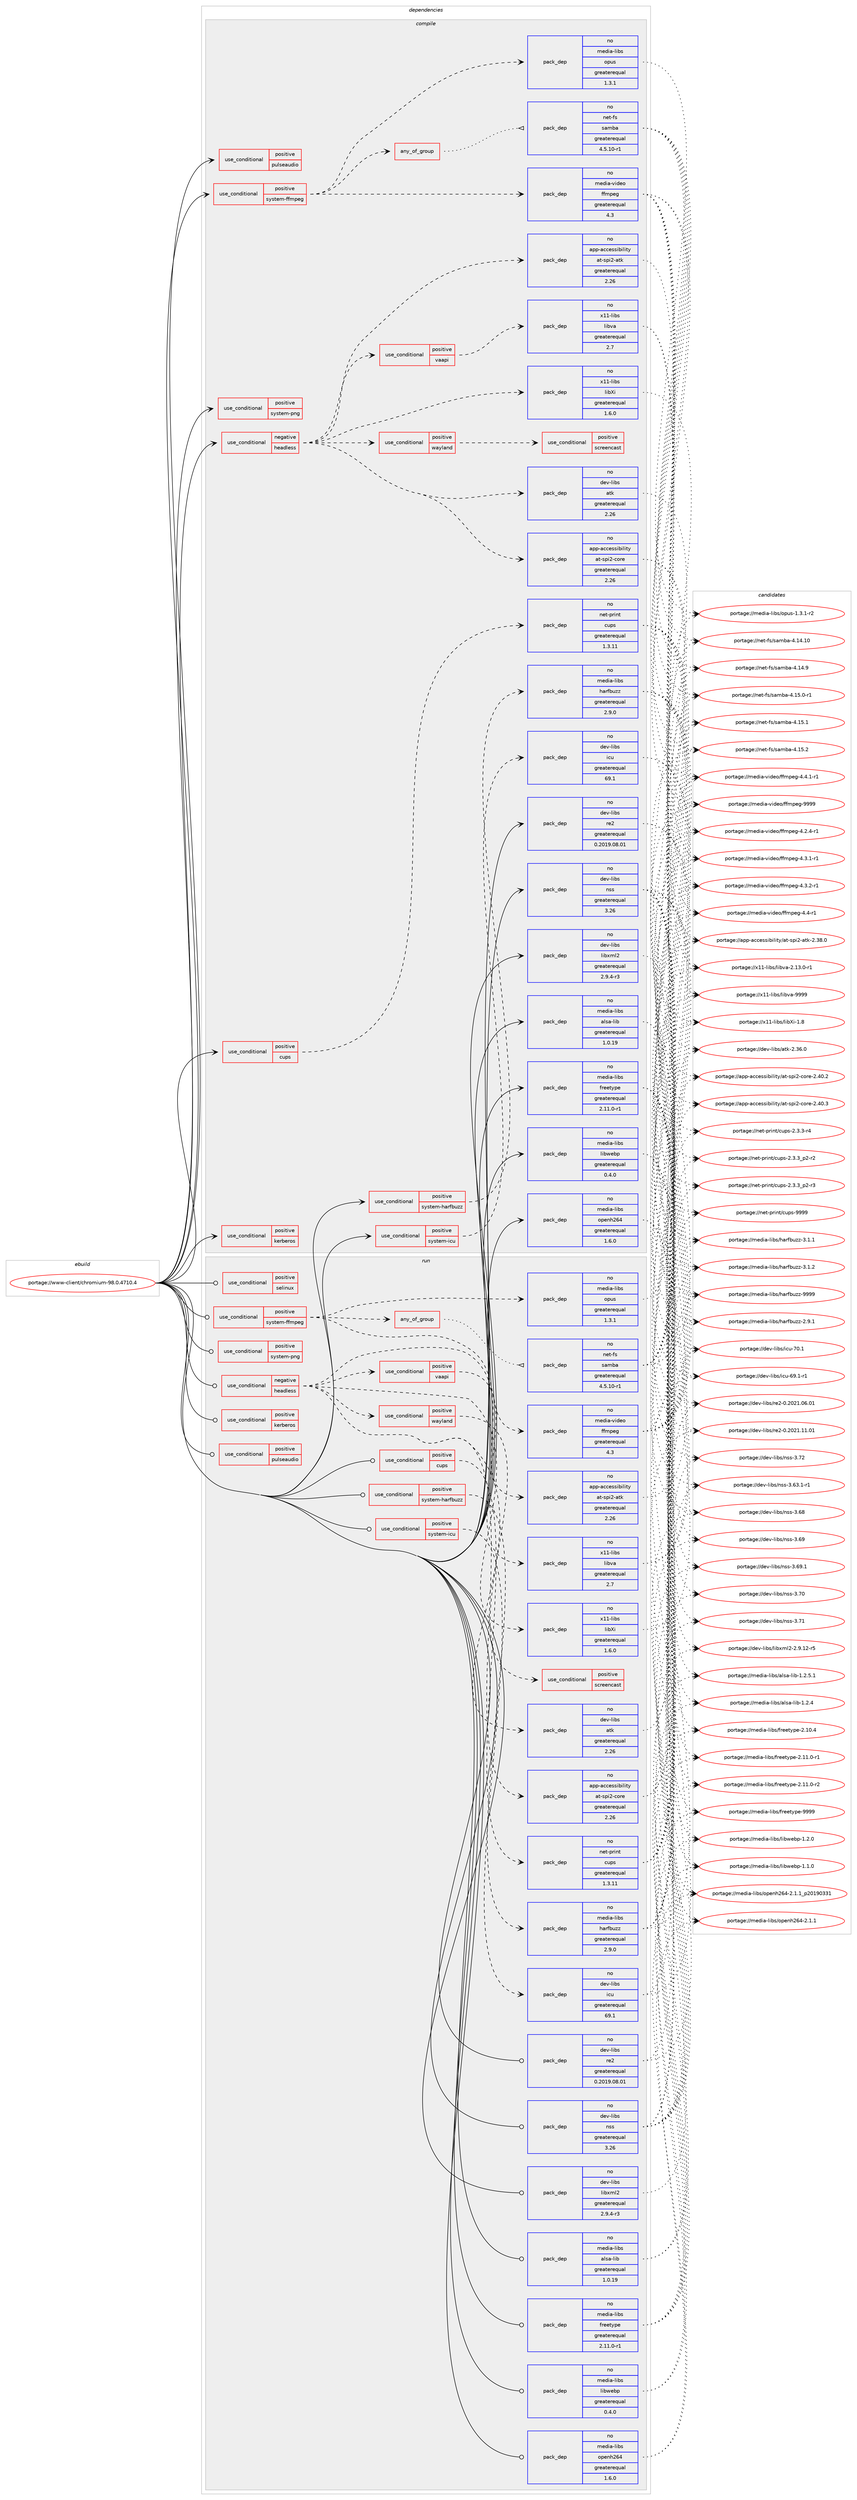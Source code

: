 digraph prolog {

# *************
# Graph options
# *************

newrank=true;
concentrate=true;
compound=true;
graph [rankdir=LR,fontname=Helvetica,fontsize=10,ranksep=1.5];#, ranksep=2.5, nodesep=0.2];
edge  [arrowhead=vee];
node  [fontname=Helvetica,fontsize=10];

# **********
# The ebuild
# **********

subgraph cluster_leftcol {
color=gray;
label=<<i>ebuild</i>>;
id [label="portage://www-client/chromium-98.0.4710.4", color=red, width=4, href="../www-client/chromium-98.0.4710.4.svg"];
}

# ****************
# The dependencies
# ****************

subgraph cluster_midcol {
color=gray;
label=<<i>dependencies</i>>;
subgraph cluster_compile {
fillcolor="#eeeeee";
style=filled;
label=<<i>compile</i>>;
subgraph cond373 {
dependency2659 [label=<<TABLE BORDER="0" CELLBORDER="1" CELLSPACING="0" CELLPADDING="4"><TR><TD ROWSPAN="3" CELLPADDING="10">use_conditional</TD></TR><TR><TD>negative</TD></TR><TR><TD>headless</TD></TR></TABLE>>, shape=none, color=red];
# *** BEGIN UNKNOWN DEPENDENCY TYPE (TODO) ***
# dependency2659 -> package_dependency(portage://www-client/chromium-98.0.4710.4,install,no,media-libs,mesa,none,[,,],any_same_slot,[use(enable(gbm),positive)])
# *** END UNKNOWN DEPENDENCY TYPE (TODO) ***

# *** BEGIN UNKNOWN DEPENDENCY TYPE (TODO) ***
# dependency2659 -> package_dependency(portage://www-client/chromium-98.0.4710.4,install,no,x11-libs,libX11,none,[,,],any_same_slot,[])
# *** END UNKNOWN DEPENDENCY TYPE (TODO) ***

# *** BEGIN UNKNOWN DEPENDENCY TYPE (TODO) ***
# dependency2659 -> package_dependency(portage://www-client/chromium-98.0.4710.4,install,no,x11-libs,libXcomposite,none,[,,],any_same_slot,[])
# *** END UNKNOWN DEPENDENCY TYPE (TODO) ***

# *** BEGIN UNKNOWN DEPENDENCY TYPE (TODO) ***
# dependency2659 -> package_dependency(portage://www-client/chromium-98.0.4710.4,install,no,x11-libs,libXcursor,none,[,,],any_same_slot,[])
# *** END UNKNOWN DEPENDENCY TYPE (TODO) ***

# *** BEGIN UNKNOWN DEPENDENCY TYPE (TODO) ***
# dependency2659 -> package_dependency(portage://www-client/chromium-98.0.4710.4,install,no,x11-libs,libXdamage,none,[,,],any_same_slot,[])
# *** END UNKNOWN DEPENDENCY TYPE (TODO) ***

# *** BEGIN UNKNOWN DEPENDENCY TYPE (TODO) ***
# dependency2659 -> package_dependency(portage://www-client/chromium-98.0.4710.4,install,no,x11-libs,libXext,none,[,,],any_same_slot,[])
# *** END UNKNOWN DEPENDENCY TYPE (TODO) ***

# *** BEGIN UNKNOWN DEPENDENCY TYPE (TODO) ***
# dependency2659 -> package_dependency(portage://www-client/chromium-98.0.4710.4,install,no,x11-libs,libXfixes,none,[,,],any_same_slot,[])
# *** END UNKNOWN DEPENDENCY TYPE (TODO) ***

subgraph pack2276 {
dependency2660 [label=<<TABLE BORDER="0" CELLBORDER="1" CELLSPACING="0" CELLPADDING="4" WIDTH="220"><TR><TD ROWSPAN="6" CELLPADDING="30">pack_dep</TD></TR><TR><TD WIDTH="110">no</TD></TR><TR><TD>x11-libs</TD></TR><TR><TD>libXi</TD></TR><TR><TD>greaterequal</TD></TR><TR><TD>1.6.0</TD></TR></TABLE>>, shape=none, color=blue];
}
dependency2659:e -> dependency2660:w [weight=20,style="dashed",arrowhead="vee"];
# *** BEGIN UNKNOWN DEPENDENCY TYPE (TODO) ***
# dependency2659 -> package_dependency(portage://www-client/chromium-98.0.4710.4,install,no,x11-libs,libXrandr,none,[,,],any_same_slot,[])
# *** END UNKNOWN DEPENDENCY TYPE (TODO) ***

# *** BEGIN UNKNOWN DEPENDENCY TYPE (TODO) ***
# dependency2659 -> package_dependency(portage://www-client/chromium-98.0.4710.4,install,no,x11-libs,libXrender,none,[,,],any_same_slot,[])
# *** END UNKNOWN DEPENDENCY TYPE (TODO) ***

# *** BEGIN UNKNOWN DEPENDENCY TYPE (TODO) ***
# dependency2659 -> package_dependency(portage://www-client/chromium-98.0.4710.4,install,no,x11-libs,libXtst,none,[,,],any_same_slot,[])
# *** END UNKNOWN DEPENDENCY TYPE (TODO) ***

# *** BEGIN UNKNOWN DEPENDENCY TYPE (TODO) ***
# dependency2659 -> package_dependency(portage://www-client/chromium-98.0.4710.4,install,no,x11-libs,libxcb,none,[,,],any_same_slot,[])
# *** END UNKNOWN DEPENDENCY TYPE (TODO) ***

# *** BEGIN UNKNOWN DEPENDENCY TYPE (TODO) ***
# dependency2659 -> package_dependency(portage://www-client/chromium-98.0.4710.4,install,no,x11-libs,libxshmfence,none,[,,],any_same_slot,[])
# *** END UNKNOWN DEPENDENCY TYPE (TODO) ***

subgraph cond374 {
dependency2661 [label=<<TABLE BORDER="0" CELLBORDER="1" CELLSPACING="0" CELLPADDING="4"><TR><TD ROWSPAN="3" CELLPADDING="10">use_conditional</TD></TR><TR><TD>positive</TD></TR><TR><TD>vaapi</TD></TR></TABLE>>, shape=none, color=red];
subgraph pack2277 {
dependency2662 [label=<<TABLE BORDER="0" CELLBORDER="1" CELLSPACING="0" CELLPADDING="4" WIDTH="220"><TR><TD ROWSPAN="6" CELLPADDING="30">pack_dep</TD></TR><TR><TD WIDTH="110">no</TD></TR><TR><TD>x11-libs</TD></TR><TR><TD>libva</TD></TR><TR><TD>greaterequal</TD></TR><TR><TD>2.7</TD></TR></TABLE>>, shape=none, color=blue];
}
dependency2661:e -> dependency2662:w [weight=20,style="dashed",arrowhead="vee"];
}
dependency2659:e -> dependency2661:w [weight=20,style="dashed",arrowhead="vee"];
subgraph pack2278 {
dependency2663 [label=<<TABLE BORDER="0" CELLBORDER="1" CELLSPACING="0" CELLPADDING="4" WIDTH="220"><TR><TD ROWSPAN="6" CELLPADDING="30">pack_dep</TD></TR><TR><TD WIDTH="110">no</TD></TR><TR><TD>app-accessibility</TD></TR><TR><TD>at-spi2-atk</TD></TR><TR><TD>greaterequal</TD></TR><TR><TD>2.26</TD></TR></TABLE>>, shape=none, color=blue];
}
dependency2659:e -> dependency2663:w [weight=20,style="dashed",arrowhead="vee"];
subgraph pack2279 {
dependency2664 [label=<<TABLE BORDER="0" CELLBORDER="1" CELLSPACING="0" CELLPADDING="4" WIDTH="220"><TR><TD ROWSPAN="6" CELLPADDING="30">pack_dep</TD></TR><TR><TD WIDTH="110">no</TD></TR><TR><TD>app-accessibility</TD></TR><TR><TD>at-spi2-core</TD></TR><TR><TD>greaterequal</TD></TR><TR><TD>2.26</TD></TR></TABLE>>, shape=none, color=blue];
}
dependency2659:e -> dependency2664:w [weight=20,style="dashed",arrowhead="vee"];
subgraph pack2280 {
dependency2665 [label=<<TABLE BORDER="0" CELLBORDER="1" CELLSPACING="0" CELLPADDING="4" WIDTH="220"><TR><TD ROWSPAN="6" CELLPADDING="30">pack_dep</TD></TR><TR><TD WIDTH="110">no</TD></TR><TR><TD>dev-libs</TD></TR><TR><TD>atk</TD></TR><TR><TD>greaterequal</TD></TR><TR><TD>2.26</TD></TR></TABLE>>, shape=none, color=blue];
}
dependency2659:e -> dependency2665:w [weight=20,style="dashed",arrowhead="vee"];
# *** BEGIN UNKNOWN DEPENDENCY TYPE (TODO) ***
# dependency2659 -> package_dependency(portage://www-client/chromium-98.0.4710.4,install,no,x11-libs,gtk+,none,[,,],[slot(3)],[use(enable(X),none)])
# *** END UNKNOWN DEPENDENCY TYPE (TODO) ***

subgraph cond375 {
dependency2666 [label=<<TABLE BORDER="0" CELLBORDER="1" CELLSPACING="0" CELLPADDING="4"><TR><TD ROWSPAN="3" CELLPADDING="10">use_conditional</TD></TR><TR><TD>positive</TD></TR><TR><TD>wayland</TD></TR></TABLE>>, shape=none, color=red];
# *** BEGIN UNKNOWN DEPENDENCY TYPE (TODO) ***
# dependency2666 -> package_dependency(portage://www-client/chromium-98.0.4710.4,install,no,dev-libs,wayland,none,[,,],any_same_slot,[])
# *** END UNKNOWN DEPENDENCY TYPE (TODO) ***

subgraph cond376 {
dependency2667 [label=<<TABLE BORDER="0" CELLBORDER="1" CELLSPACING="0" CELLPADDING="4"><TR><TD ROWSPAN="3" CELLPADDING="10">use_conditional</TD></TR><TR><TD>positive</TD></TR><TR><TD>screencast</TD></TR></TABLE>>, shape=none, color=red];
# *** BEGIN UNKNOWN DEPENDENCY TYPE (TODO) ***
# dependency2667 -> package_dependency(portage://www-client/chromium-98.0.4710.4,install,no,media-video,pipewire,none,[,,],[slot(0),subslot(0.3)],[])
# *** END UNKNOWN DEPENDENCY TYPE (TODO) ***

}
dependency2666:e -> dependency2667:w [weight=20,style="dashed",arrowhead="vee"];
# *** BEGIN UNKNOWN DEPENDENCY TYPE (TODO) ***
# dependency2666 -> package_dependency(portage://www-client/chromium-98.0.4710.4,install,no,x11-libs,gtk+,none,[,,],[slot(3)],[use(enable(wayland),none),use(enable(X),none)])
# *** END UNKNOWN DEPENDENCY TYPE (TODO) ***

# *** BEGIN UNKNOWN DEPENDENCY TYPE (TODO) ***
# dependency2666 -> package_dependency(portage://www-client/chromium-98.0.4710.4,install,no,x11-libs,libdrm,none,[,,],any_same_slot,[])
# *** END UNKNOWN DEPENDENCY TYPE (TODO) ***

}
dependency2659:e -> dependency2666:w [weight=20,style="dashed",arrowhead="vee"];
}
id:e -> dependency2659:w [weight=20,style="solid",arrowhead="vee"];
subgraph cond377 {
dependency2668 [label=<<TABLE BORDER="0" CELLBORDER="1" CELLSPACING="0" CELLPADDING="4"><TR><TD ROWSPAN="3" CELLPADDING="10">use_conditional</TD></TR><TR><TD>positive</TD></TR><TR><TD>cups</TD></TR></TABLE>>, shape=none, color=red];
subgraph pack2281 {
dependency2669 [label=<<TABLE BORDER="0" CELLBORDER="1" CELLSPACING="0" CELLPADDING="4" WIDTH="220"><TR><TD ROWSPAN="6" CELLPADDING="30">pack_dep</TD></TR><TR><TD WIDTH="110">no</TD></TR><TR><TD>net-print</TD></TR><TR><TD>cups</TD></TR><TR><TD>greaterequal</TD></TR><TR><TD>1.3.11</TD></TR></TABLE>>, shape=none, color=blue];
}
dependency2668:e -> dependency2669:w [weight=20,style="dashed",arrowhead="vee"];
}
id:e -> dependency2668:w [weight=20,style="solid",arrowhead="vee"];
subgraph cond378 {
dependency2670 [label=<<TABLE BORDER="0" CELLBORDER="1" CELLSPACING="0" CELLPADDING="4"><TR><TD ROWSPAN="3" CELLPADDING="10">use_conditional</TD></TR><TR><TD>positive</TD></TR><TR><TD>kerberos</TD></TR></TABLE>>, shape=none, color=red];
# *** BEGIN UNKNOWN DEPENDENCY TYPE (TODO) ***
# dependency2670 -> package_dependency(portage://www-client/chromium-98.0.4710.4,install,no,virtual,krb5,none,[,,],[],[])
# *** END UNKNOWN DEPENDENCY TYPE (TODO) ***

}
id:e -> dependency2670:w [weight=20,style="solid",arrowhead="vee"];
subgraph cond379 {
dependency2671 [label=<<TABLE BORDER="0" CELLBORDER="1" CELLSPACING="0" CELLPADDING="4"><TR><TD ROWSPAN="3" CELLPADDING="10">use_conditional</TD></TR><TR><TD>positive</TD></TR><TR><TD>pulseaudio</TD></TR></TABLE>>, shape=none, color=red];
# *** BEGIN UNKNOWN DEPENDENCY TYPE (TODO) ***
# dependency2671 -> package_dependency(portage://www-client/chromium-98.0.4710.4,install,no,media-sound,pulseaudio,none,[,,],any_same_slot,[])
# *** END UNKNOWN DEPENDENCY TYPE (TODO) ***

}
id:e -> dependency2671:w [weight=20,style="solid",arrowhead="vee"];
subgraph cond380 {
dependency2672 [label=<<TABLE BORDER="0" CELLBORDER="1" CELLSPACING="0" CELLPADDING="4"><TR><TD ROWSPAN="3" CELLPADDING="10">use_conditional</TD></TR><TR><TD>positive</TD></TR><TR><TD>system-ffmpeg</TD></TR></TABLE>>, shape=none, color=red];
subgraph pack2282 {
dependency2673 [label=<<TABLE BORDER="0" CELLBORDER="1" CELLSPACING="0" CELLPADDING="4" WIDTH="220"><TR><TD ROWSPAN="6" CELLPADDING="30">pack_dep</TD></TR><TR><TD WIDTH="110">no</TD></TR><TR><TD>media-video</TD></TR><TR><TD>ffmpeg</TD></TR><TR><TD>greaterequal</TD></TR><TR><TD>4.3</TD></TR></TABLE>>, shape=none, color=blue];
}
dependency2672:e -> dependency2673:w [weight=20,style="dashed",arrowhead="vee"];
subgraph any12 {
dependency2674 [label=<<TABLE BORDER="0" CELLBORDER="1" CELLSPACING="0" CELLPADDING="4"><TR><TD CELLPADDING="10">any_of_group</TD></TR></TABLE>>, shape=none, color=red];# *** BEGIN UNKNOWN DEPENDENCY TYPE (TODO) ***
# dependency2674 -> package_dependency(portage://www-client/chromium-98.0.4710.4,install,no,media-video,ffmpeg,none,[,,],[],[use(disable(samba),none)])
# *** END UNKNOWN DEPENDENCY TYPE (TODO) ***

subgraph pack2283 {
dependency2675 [label=<<TABLE BORDER="0" CELLBORDER="1" CELLSPACING="0" CELLPADDING="4" WIDTH="220"><TR><TD ROWSPAN="6" CELLPADDING="30">pack_dep</TD></TR><TR><TD WIDTH="110">no</TD></TR><TR><TD>net-fs</TD></TR><TR><TD>samba</TD></TR><TR><TD>greaterequal</TD></TR><TR><TD>4.5.10-r1</TD></TR></TABLE>>, shape=none, color=blue];
}
dependency2674:e -> dependency2675:w [weight=20,style="dotted",arrowhead="oinv"];
}
dependency2672:e -> dependency2674:w [weight=20,style="dashed",arrowhead="vee"];
subgraph pack2284 {
dependency2676 [label=<<TABLE BORDER="0" CELLBORDER="1" CELLSPACING="0" CELLPADDING="4" WIDTH="220"><TR><TD ROWSPAN="6" CELLPADDING="30">pack_dep</TD></TR><TR><TD WIDTH="110">no</TD></TR><TR><TD>media-libs</TD></TR><TR><TD>opus</TD></TR><TR><TD>greaterequal</TD></TR><TR><TD>1.3.1</TD></TR></TABLE>>, shape=none, color=blue];
}
dependency2672:e -> dependency2676:w [weight=20,style="dashed",arrowhead="vee"];
}
id:e -> dependency2672:w [weight=20,style="solid",arrowhead="vee"];
subgraph cond381 {
dependency2677 [label=<<TABLE BORDER="0" CELLBORDER="1" CELLSPACING="0" CELLPADDING="4"><TR><TD ROWSPAN="3" CELLPADDING="10">use_conditional</TD></TR><TR><TD>positive</TD></TR><TR><TD>system-harfbuzz</TD></TR></TABLE>>, shape=none, color=red];
subgraph pack2285 {
dependency2678 [label=<<TABLE BORDER="0" CELLBORDER="1" CELLSPACING="0" CELLPADDING="4" WIDTH="220"><TR><TD ROWSPAN="6" CELLPADDING="30">pack_dep</TD></TR><TR><TD WIDTH="110">no</TD></TR><TR><TD>media-libs</TD></TR><TR><TD>harfbuzz</TD></TR><TR><TD>greaterequal</TD></TR><TR><TD>2.9.0</TD></TR></TABLE>>, shape=none, color=blue];
}
dependency2677:e -> dependency2678:w [weight=20,style="dashed",arrowhead="vee"];
}
id:e -> dependency2677:w [weight=20,style="solid",arrowhead="vee"];
subgraph cond382 {
dependency2679 [label=<<TABLE BORDER="0" CELLBORDER="1" CELLSPACING="0" CELLPADDING="4"><TR><TD ROWSPAN="3" CELLPADDING="10">use_conditional</TD></TR><TR><TD>positive</TD></TR><TR><TD>system-icu</TD></TR></TABLE>>, shape=none, color=red];
subgraph pack2286 {
dependency2680 [label=<<TABLE BORDER="0" CELLBORDER="1" CELLSPACING="0" CELLPADDING="4" WIDTH="220"><TR><TD ROWSPAN="6" CELLPADDING="30">pack_dep</TD></TR><TR><TD WIDTH="110">no</TD></TR><TR><TD>dev-libs</TD></TR><TR><TD>icu</TD></TR><TR><TD>greaterequal</TD></TR><TR><TD>69.1</TD></TR></TABLE>>, shape=none, color=blue];
}
dependency2679:e -> dependency2680:w [weight=20,style="dashed",arrowhead="vee"];
}
id:e -> dependency2679:w [weight=20,style="solid",arrowhead="vee"];
subgraph cond383 {
dependency2681 [label=<<TABLE BORDER="0" CELLBORDER="1" CELLSPACING="0" CELLPADDING="4"><TR><TD ROWSPAN="3" CELLPADDING="10">use_conditional</TD></TR><TR><TD>positive</TD></TR><TR><TD>system-png</TD></TR></TABLE>>, shape=none, color=red];
# *** BEGIN UNKNOWN DEPENDENCY TYPE (TODO) ***
# dependency2681 -> package_dependency(portage://www-client/chromium-98.0.4710.4,install,no,media-libs,libpng,none,[,,],any_same_slot,[use(disable(apng),none)])
# *** END UNKNOWN DEPENDENCY TYPE (TODO) ***

}
id:e -> dependency2681:w [weight=20,style="solid",arrowhead="vee"];
# *** BEGIN UNKNOWN DEPENDENCY TYPE (TODO) ***
# id -> package_dependency(portage://www-client/chromium-98.0.4710.4,install,no,app-arch,bzip2,none,[,,],any_same_slot,[])
# *** END UNKNOWN DEPENDENCY TYPE (TODO) ***

# *** BEGIN UNKNOWN DEPENDENCY TYPE (TODO) ***
# id -> package_dependency(portage://www-client/chromium-98.0.4710.4,install,no,dev-libs,expat,none,[,,],any_same_slot,[])
# *** END UNKNOWN DEPENDENCY TYPE (TODO) ***

# *** BEGIN UNKNOWN DEPENDENCY TYPE (TODO) ***
# id -> package_dependency(portage://www-client/chromium-98.0.4710.4,install,no,dev-libs,glib,none,[,,],[slot(2)],[])
# *** END UNKNOWN DEPENDENCY TYPE (TODO) ***

subgraph pack2287 {
dependency2682 [label=<<TABLE BORDER="0" CELLBORDER="1" CELLSPACING="0" CELLPADDING="4" WIDTH="220"><TR><TD ROWSPAN="6" CELLPADDING="30">pack_dep</TD></TR><TR><TD WIDTH="110">no</TD></TR><TR><TD>dev-libs</TD></TR><TR><TD>libxml2</TD></TR><TR><TD>greaterequal</TD></TR><TR><TD>2.9.4-r3</TD></TR></TABLE>>, shape=none, color=blue];
}
id:e -> dependency2682:w [weight=20,style="solid",arrowhead="vee"];
# *** BEGIN UNKNOWN DEPENDENCY TYPE (TODO) ***
# id -> package_dependency(portage://www-client/chromium-98.0.4710.4,install,no,dev-libs,libxslt,none,[,,],any_same_slot,[])
# *** END UNKNOWN DEPENDENCY TYPE (TODO) ***

# *** BEGIN UNKNOWN DEPENDENCY TYPE (TODO) ***
# id -> package_dependency(portage://www-client/chromium-98.0.4710.4,install,no,dev-libs,nspr,none,[,,],any_same_slot,[])
# *** END UNKNOWN DEPENDENCY TYPE (TODO) ***

subgraph pack2288 {
dependency2683 [label=<<TABLE BORDER="0" CELLBORDER="1" CELLSPACING="0" CELLPADDING="4" WIDTH="220"><TR><TD ROWSPAN="6" CELLPADDING="30">pack_dep</TD></TR><TR><TD WIDTH="110">no</TD></TR><TR><TD>dev-libs</TD></TR><TR><TD>nss</TD></TR><TR><TD>greaterequal</TD></TR><TR><TD>3.26</TD></TR></TABLE>>, shape=none, color=blue];
}
id:e -> dependency2683:w [weight=20,style="solid",arrowhead="vee"];
subgraph pack2289 {
dependency2684 [label=<<TABLE BORDER="0" CELLBORDER="1" CELLSPACING="0" CELLPADDING="4" WIDTH="220"><TR><TD ROWSPAN="6" CELLPADDING="30">pack_dep</TD></TR><TR><TD WIDTH="110">no</TD></TR><TR><TD>dev-libs</TD></TR><TR><TD>re2</TD></TR><TR><TD>greaterequal</TD></TR><TR><TD>0.2019.08.01</TD></TR></TABLE>>, shape=none, color=blue];
}
id:e -> dependency2684:w [weight=20,style="solid",arrowhead="vee"];
subgraph pack2290 {
dependency2685 [label=<<TABLE BORDER="0" CELLBORDER="1" CELLSPACING="0" CELLPADDING="4" WIDTH="220"><TR><TD ROWSPAN="6" CELLPADDING="30">pack_dep</TD></TR><TR><TD WIDTH="110">no</TD></TR><TR><TD>media-libs</TD></TR><TR><TD>alsa-lib</TD></TR><TR><TD>greaterequal</TD></TR><TR><TD>1.0.19</TD></TR></TABLE>>, shape=none, color=blue];
}
id:e -> dependency2685:w [weight=20,style="solid",arrowhead="vee"];
# *** BEGIN UNKNOWN DEPENDENCY TYPE (TODO) ***
# id -> package_dependency(portage://www-client/chromium-98.0.4710.4,install,no,media-libs,flac,none,[,,],any_same_slot,[])
# *** END UNKNOWN DEPENDENCY TYPE (TODO) ***

# *** BEGIN UNKNOWN DEPENDENCY TYPE (TODO) ***
# id -> package_dependency(portage://www-client/chromium-98.0.4710.4,install,no,media-libs,fontconfig,none,[,,],any_same_slot,[])
# *** END UNKNOWN DEPENDENCY TYPE (TODO) ***

subgraph pack2291 {
dependency2686 [label=<<TABLE BORDER="0" CELLBORDER="1" CELLSPACING="0" CELLPADDING="4" WIDTH="220"><TR><TD ROWSPAN="6" CELLPADDING="30">pack_dep</TD></TR><TR><TD WIDTH="110">no</TD></TR><TR><TD>media-libs</TD></TR><TR><TD>freetype</TD></TR><TR><TD>greaterequal</TD></TR><TR><TD>2.11.0-r1</TD></TR></TABLE>>, shape=none, color=blue];
}
id:e -> dependency2686:w [weight=20,style="solid",arrowhead="vee"];
# *** BEGIN UNKNOWN DEPENDENCY TYPE (TODO) ***
# id -> package_dependency(portage://www-client/chromium-98.0.4710.4,install,no,media-libs,libjpeg-turbo,none,[,,],any_same_slot,[])
# *** END UNKNOWN DEPENDENCY TYPE (TODO) ***

subgraph pack2292 {
dependency2687 [label=<<TABLE BORDER="0" CELLBORDER="1" CELLSPACING="0" CELLPADDING="4" WIDTH="220"><TR><TD ROWSPAN="6" CELLPADDING="30">pack_dep</TD></TR><TR><TD WIDTH="110">no</TD></TR><TR><TD>media-libs</TD></TR><TR><TD>libwebp</TD></TR><TR><TD>greaterequal</TD></TR><TR><TD>0.4.0</TD></TR></TABLE>>, shape=none, color=blue];
}
id:e -> dependency2687:w [weight=20,style="solid",arrowhead="vee"];
subgraph pack2293 {
dependency2688 [label=<<TABLE BORDER="0" CELLBORDER="1" CELLSPACING="0" CELLPADDING="4" WIDTH="220"><TR><TD ROWSPAN="6" CELLPADDING="30">pack_dep</TD></TR><TR><TD WIDTH="110">no</TD></TR><TR><TD>media-libs</TD></TR><TR><TD>openh264</TD></TR><TR><TD>greaterequal</TD></TR><TR><TD>1.6.0</TD></TR></TABLE>>, shape=none, color=blue];
}
id:e -> dependency2688:w [weight=20,style="solid",arrowhead="vee"];
# *** BEGIN UNKNOWN DEPENDENCY TYPE (TODO) ***
# id -> package_dependency(portage://www-client/chromium-98.0.4710.4,install,no,net-misc,curl,none,[,,],[],[use(enable(ssl),none)])
# *** END UNKNOWN DEPENDENCY TYPE (TODO) ***

# *** BEGIN UNKNOWN DEPENDENCY TYPE (TODO) ***
# id -> package_dependency(portage://www-client/chromium-98.0.4710.4,install,no,sys-apps,dbus,none,[,,],any_same_slot,[])
# *** END UNKNOWN DEPENDENCY TYPE (TODO) ***

# *** BEGIN UNKNOWN DEPENDENCY TYPE (TODO) ***
# id -> package_dependency(portage://www-client/chromium-98.0.4710.4,install,no,sys-apps,pciutils,none,[,,],any_same_slot,[])
# *** END UNKNOWN DEPENDENCY TYPE (TODO) ***

# *** BEGIN UNKNOWN DEPENDENCY TYPE (TODO) ***
# id -> package_dependency(portage://www-client/chromium-98.0.4710.4,install,no,sys-libs,zlib,none,[,,],any_same_slot,[use(enable(minizip),none)])
# *** END UNKNOWN DEPENDENCY TYPE (TODO) ***

# *** BEGIN UNKNOWN DEPENDENCY TYPE (TODO) ***
# id -> package_dependency(portage://www-client/chromium-98.0.4710.4,install,no,virtual,udev,none,[,,],[],[])
# *** END UNKNOWN DEPENDENCY TYPE (TODO) ***

# *** BEGIN UNKNOWN DEPENDENCY TYPE (TODO) ***
# id -> package_dependency(portage://www-client/chromium-98.0.4710.4,install,no,x11-libs,cairo,none,[,,],any_same_slot,[])
# *** END UNKNOWN DEPENDENCY TYPE (TODO) ***

# *** BEGIN UNKNOWN DEPENDENCY TYPE (TODO) ***
# id -> package_dependency(portage://www-client/chromium-98.0.4710.4,install,no,x11-libs,gdk-pixbuf,none,[,,],[slot(2)],[])
# *** END UNKNOWN DEPENDENCY TYPE (TODO) ***

# *** BEGIN UNKNOWN DEPENDENCY TYPE (TODO) ***
# id -> package_dependency(portage://www-client/chromium-98.0.4710.4,install,no,x11-libs,libxkbcommon,none,[,,],any_same_slot,[])
# *** END UNKNOWN DEPENDENCY TYPE (TODO) ***

# *** BEGIN UNKNOWN DEPENDENCY TYPE (TODO) ***
# id -> package_dependency(portage://www-client/chromium-98.0.4710.4,install,no,x11-libs,pango,none,[,,],any_same_slot,[])
# *** END UNKNOWN DEPENDENCY TYPE (TODO) ***

}
subgraph cluster_compileandrun {
fillcolor="#eeeeee";
style=filled;
label=<<i>compile and run</i>>;
}
subgraph cluster_run {
fillcolor="#eeeeee";
style=filled;
label=<<i>run</i>>;
subgraph cond384 {
dependency2689 [label=<<TABLE BORDER="0" CELLBORDER="1" CELLSPACING="0" CELLPADDING="4"><TR><TD ROWSPAN="3" CELLPADDING="10">use_conditional</TD></TR><TR><TD>negative</TD></TR><TR><TD>headless</TD></TR></TABLE>>, shape=none, color=red];
# *** BEGIN UNKNOWN DEPENDENCY TYPE (TODO) ***
# dependency2689 -> package_dependency(portage://www-client/chromium-98.0.4710.4,run,no,media-libs,mesa,none,[,,],any_same_slot,[use(enable(gbm),positive)])
# *** END UNKNOWN DEPENDENCY TYPE (TODO) ***

# *** BEGIN UNKNOWN DEPENDENCY TYPE (TODO) ***
# dependency2689 -> package_dependency(portage://www-client/chromium-98.0.4710.4,run,no,x11-libs,libX11,none,[,,],any_same_slot,[])
# *** END UNKNOWN DEPENDENCY TYPE (TODO) ***

# *** BEGIN UNKNOWN DEPENDENCY TYPE (TODO) ***
# dependency2689 -> package_dependency(portage://www-client/chromium-98.0.4710.4,run,no,x11-libs,libXcomposite,none,[,,],any_same_slot,[])
# *** END UNKNOWN DEPENDENCY TYPE (TODO) ***

# *** BEGIN UNKNOWN DEPENDENCY TYPE (TODO) ***
# dependency2689 -> package_dependency(portage://www-client/chromium-98.0.4710.4,run,no,x11-libs,libXcursor,none,[,,],any_same_slot,[])
# *** END UNKNOWN DEPENDENCY TYPE (TODO) ***

# *** BEGIN UNKNOWN DEPENDENCY TYPE (TODO) ***
# dependency2689 -> package_dependency(portage://www-client/chromium-98.0.4710.4,run,no,x11-libs,libXdamage,none,[,,],any_same_slot,[])
# *** END UNKNOWN DEPENDENCY TYPE (TODO) ***

# *** BEGIN UNKNOWN DEPENDENCY TYPE (TODO) ***
# dependency2689 -> package_dependency(portage://www-client/chromium-98.0.4710.4,run,no,x11-libs,libXext,none,[,,],any_same_slot,[])
# *** END UNKNOWN DEPENDENCY TYPE (TODO) ***

# *** BEGIN UNKNOWN DEPENDENCY TYPE (TODO) ***
# dependency2689 -> package_dependency(portage://www-client/chromium-98.0.4710.4,run,no,x11-libs,libXfixes,none,[,,],any_same_slot,[])
# *** END UNKNOWN DEPENDENCY TYPE (TODO) ***

subgraph pack2294 {
dependency2690 [label=<<TABLE BORDER="0" CELLBORDER="1" CELLSPACING="0" CELLPADDING="4" WIDTH="220"><TR><TD ROWSPAN="6" CELLPADDING="30">pack_dep</TD></TR><TR><TD WIDTH="110">no</TD></TR><TR><TD>x11-libs</TD></TR><TR><TD>libXi</TD></TR><TR><TD>greaterequal</TD></TR><TR><TD>1.6.0</TD></TR></TABLE>>, shape=none, color=blue];
}
dependency2689:e -> dependency2690:w [weight=20,style="dashed",arrowhead="vee"];
# *** BEGIN UNKNOWN DEPENDENCY TYPE (TODO) ***
# dependency2689 -> package_dependency(portage://www-client/chromium-98.0.4710.4,run,no,x11-libs,libXrandr,none,[,,],any_same_slot,[])
# *** END UNKNOWN DEPENDENCY TYPE (TODO) ***

# *** BEGIN UNKNOWN DEPENDENCY TYPE (TODO) ***
# dependency2689 -> package_dependency(portage://www-client/chromium-98.0.4710.4,run,no,x11-libs,libXrender,none,[,,],any_same_slot,[])
# *** END UNKNOWN DEPENDENCY TYPE (TODO) ***

# *** BEGIN UNKNOWN DEPENDENCY TYPE (TODO) ***
# dependency2689 -> package_dependency(portage://www-client/chromium-98.0.4710.4,run,no,x11-libs,libXtst,none,[,,],any_same_slot,[])
# *** END UNKNOWN DEPENDENCY TYPE (TODO) ***

# *** BEGIN UNKNOWN DEPENDENCY TYPE (TODO) ***
# dependency2689 -> package_dependency(portage://www-client/chromium-98.0.4710.4,run,no,x11-libs,libxcb,none,[,,],any_same_slot,[])
# *** END UNKNOWN DEPENDENCY TYPE (TODO) ***

# *** BEGIN UNKNOWN DEPENDENCY TYPE (TODO) ***
# dependency2689 -> package_dependency(portage://www-client/chromium-98.0.4710.4,run,no,x11-libs,libxshmfence,none,[,,],any_same_slot,[])
# *** END UNKNOWN DEPENDENCY TYPE (TODO) ***

subgraph cond385 {
dependency2691 [label=<<TABLE BORDER="0" CELLBORDER="1" CELLSPACING="0" CELLPADDING="4"><TR><TD ROWSPAN="3" CELLPADDING="10">use_conditional</TD></TR><TR><TD>positive</TD></TR><TR><TD>vaapi</TD></TR></TABLE>>, shape=none, color=red];
subgraph pack2295 {
dependency2692 [label=<<TABLE BORDER="0" CELLBORDER="1" CELLSPACING="0" CELLPADDING="4" WIDTH="220"><TR><TD ROWSPAN="6" CELLPADDING="30">pack_dep</TD></TR><TR><TD WIDTH="110">no</TD></TR><TR><TD>x11-libs</TD></TR><TR><TD>libva</TD></TR><TR><TD>greaterequal</TD></TR><TR><TD>2.7</TD></TR></TABLE>>, shape=none, color=blue];
}
dependency2691:e -> dependency2692:w [weight=20,style="dashed",arrowhead="vee"];
}
dependency2689:e -> dependency2691:w [weight=20,style="dashed",arrowhead="vee"];
subgraph pack2296 {
dependency2693 [label=<<TABLE BORDER="0" CELLBORDER="1" CELLSPACING="0" CELLPADDING="4" WIDTH="220"><TR><TD ROWSPAN="6" CELLPADDING="30">pack_dep</TD></TR><TR><TD WIDTH="110">no</TD></TR><TR><TD>app-accessibility</TD></TR><TR><TD>at-spi2-atk</TD></TR><TR><TD>greaterequal</TD></TR><TR><TD>2.26</TD></TR></TABLE>>, shape=none, color=blue];
}
dependency2689:e -> dependency2693:w [weight=20,style="dashed",arrowhead="vee"];
subgraph pack2297 {
dependency2694 [label=<<TABLE BORDER="0" CELLBORDER="1" CELLSPACING="0" CELLPADDING="4" WIDTH="220"><TR><TD ROWSPAN="6" CELLPADDING="30">pack_dep</TD></TR><TR><TD WIDTH="110">no</TD></TR><TR><TD>app-accessibility</TD></TR><TR><TD>at-spi2-core</TD></TR><TR><TD>greaterequal</TD></TR><TR><TD>2.26</TD></TR></TABLE>>, shape=none, color=blue];
}
dependency2689:e -> dependency2694:w [weight=20,style="dashed",arrowhead="vee"];
subgraph pack2298 {
dependency2695 [label=<<TABLE BORDER="0" CELLBORDER="1" CELLSPACING="0" CELLPADDING="4" WIDTH="220"><TR><TD ROWSPAN="6" CELLPADDING="30">pack_dep</TD></TR><TR><TD WIDTH="110">no</TD></TR><TR><TD>dev-libs</TD></TR><TR><TD>atk</TD></TR><TR><TD>greaterequal</TD></TR><TR><TD>2.26</TD></TR></TABLE>>, shape=none, color=blue];
}
dependency2689:e -> dependency2695:w [weight=20,style="dashed",arrowhead="vee"];
# *** BEGIN UNKNOWN DEPENDENCY TYPE (TODO) ***
# dependency2689 -> package_dependency(portage://www-client/chromium-98.0.4710.4,run,no,x11-libs,gtk+,none,[,,],[slot(3)],[use(enable(X),none)])
# *** END UNKNOWN DEPENDENCY TYPE (TODO) ***

subgraph cond386 {
dependency2696 [label=<<TABLE BORDER="0" CELLBORDER="1" CELLSPACING="0" CELLPADDING="4"><TR><TD ROWSPAN="3" CELLPADDING="10">use_conditional</TD></TR><TR><TD>positive</TD></TR><TR><TD>wayland</TD></TR></TABLE>>, shape=none, color=red];
# *** BEGIN UNKNOWN DEPENDENCY TYPE (TODO) ***
# dependency2696 -> package_dependency(portage://www-client/chromium-98.0.4710.4,run,no,dev-libs,wayland,none,[,,],any_same_slot,[])
# *** END UNKNOWN DEPENDENCY TYPE (TODO) ***

subgraph cond387 {
dependency2697 [label=<<TABLE BORDER="0" CELLBORDER="1" CELLSPACING="0" CELLPADDING="4"><TR><TD ROWSPAN="3" CELLPADDING="10">use_conditional</TD></TR><TR><TD>positive</TD></TR><TR><TD>screencast</TD></TR></TABLE>>, shape=none, color=red];
# *** BEGIN UNKNOWN DEPENDENCY TYPE (TODO) ***
# dependency2697 -> package_dependency(portage://www-client/chromium-98.0.4710.4,run,no,media-video,pipewire,none,[,,],[slot(0),subslot(0.3)],[])
# *** END UNKNOWN DEPENDENCY TYPE (TODO) ***

}
dependency2696:e -> dependency2697:w [weight=20,style="dashed",arrowhead="vee"];
# *** BEGIN UNKNOWN DEPENDENCY TYPE (TODO) ***
# dependency2696 -> package_dependency(portage://www-client/chromium-98.0.4710.4,run,no,x11-libs,gtk+,none,[,,],[slot(3)],[use(enable(wayland),none),use(enable(X),none)])
# *** END UNKNOWN DEPENDENCY TYPE (TODO) ***

# *** BEGIN UNKNOWN DEPENDENCY TYPE (TODO) ***
# dependency2696 -> package_dependency(portage://www-client/chromium-98.0.4710.4,run,no,x11-libs,libdrm,none,[,,],any_same_slot,[])
# *** END UNKNOWN DEPENDENCY TYPE (TODO) ***

}
dependency2689:e -> dependency2696:w [weight=20,style="dashed",arrowhead="vee"];
}
id:e -> dependency2689:w [weight=20,style="solid",arrowhead="odot"];
subgraph cond388 {
dependency2698 [label=<<TABLE BORDER="0" CELLBORDER="1" CELLSPACING="0" CELLPADDING="4"><TR><TD ROWSPAN="3" CELLPADDING="10">use_conditional</TD></TR><TR><TD>positive</TD></TR><TR><TD>cups</TD></TR></TABLE>>, shape=none, color=red];
subgraph pack2299 {
dependency2699 [label=<<TABLE BORDER="0" CELLBORDER="1" CELLSPACING="0" CELLPADDING="4" WIDTH="220"><TR><TD ROWSPAN="6" CELLPADDING="30">pack_dep</TD></TR><TR><TD WIDTH="110">no</TD></TR><TR><TD>net-print</TD></TR><TR><TD>cups</TD></TR><TR><TD>greaterequal</TD></TR><TR><TD>1.3.11</TD></TR></TABLE>>, shape=none, color=blue];
}
dependency2698:e -> dependency2699:w [weight=20,style="dashed",arrowhead="vee"];
}
id:e -> dependency2698:w [weight=20,style="solid",arrowhead="odot"];
subgraph cond389 {
dependency2700 [label=<<TABLE BORDER="0" CELLBORDER="1" CELLSPACING="0" CELLPADDING="4"><TR><TD ROWSPAN="3" CELLPADDING="10">use_conditional</TD></TR><TR><TD>positive</TD></TR><TR><TD>kerberos</TD></TR></TABLE>>, shape=none, color=red];
# *** BEGIN UNKNOWN DEPENDENCY TYPE (TODO) ***
# dependency2700 -> package_dependency(portage://www-client/chromium-98.0.4710.4,run,no,virtual,krb5,none,[,,],[],[])
# *** END UNKNOWN DEPENDENCY TYPE (TODO) ***

}
id:e -> dependency2700:w [weight=20,style="solid",arrowhead="odot"];
subgraph cond390 {
dependency2701 [label=<<TABLE BORDER="0" CELLBORDER="1" CELLSPACING="0" CELLPADDING="4"><TR><TD ROWSPAN="3" CELLPADDING="10">use_conditional</TD></TR><TR><TD>positive</TD></TR><TR><TD>pulseaudio</TD></TR></TABLE>>, shape=none, color=red];
# *** BEGIN UNKNOWN DEPENDENCY TYPE (TODO) ***
# dependency2701 -> package_dependency(portage://www-client/chromium-98.0.4710.4,run,no,media-sound,pulseaudio,none,[,,],any_same_slot,[])
# *** END UNKNOWN DEPENDENCY TYPE (TODO) ***

}
id:e -> dependency2701:w [weight=20,style="solid",arrowhead="odot"];
subgraph cond391 {
dependency2702 [label=<<TABLE BORDER="0" CELLBORDER="1" CELLSPACING="0" CELLPADDING="4"><TR><TD ROWSPAN="3" CELLPADDING="10">use_conditional</TD></TR><TR><TD>positive</TD></TR><TR><TD>selinux</TD></TR></TABLE>>, shape=none, color=red];
# *** BEGIN UNKNOWN DEPENDENCY TYPE (TODO) ***
# dependency2702 -> package_dependency(portage://www-client/chromium-98.0.4710.4,run,no,sec-policy,selinux-chromium,none,[,,],[],[])
# *** END UNKNOWN DEPENDENCY TYPE (TODO) ***

}
id:e -> dependency2702:w [weight=20,style="solid",arrowhead="odot"];
subgraph cond392 {
dependency2703 [label=<<TABLE BORDER="0" CELLBORDER="1" CELLSPACING="0" CELLPADDING="4"><TR><TD ROWSPAN="3" CELLPADDING="10">use_conditional</TD></TR><TR><TD>positive</TD></TR><TR><TD>system-ffmpeg</TD></TR></TABLE>>, shape=none, color=red];
subgraph pack2300 {
dependency2704 [label=<<TABLE BORDER="0" CELLBORDER="1" CELLSPACING="0" CELLPADDING="4" WIDTH="220"><TR><TD ROWSPAN="6" CELLPADDING="30">pack_dep</TD></TR><TR><TD WIDTH="110">no</TD></TR><TR><TD>media-video</TD></TR><TR><TD>ffmpeg</TD></TR><TR><TD>greaterequal</TD></TR><TR><TD>4.3</TD></TR></TABLE>>, shape=none, color=blue];
}
dependency2703:e -> dependency2704:w [weight=20,style="dashed",arrowhead="vee"];
subgraph any13 {
dependency2705 [label=<<TABLE BORDER="0" CELLBORDER="1" CELLSPACING="0" CELLPADDING="4"><TR><TD CELLPADDING="10">any_of_group</TD></TR></TABLE>>, shape=none, color=red];# *** BEGIN UNKNOWN DEPENDENCY TYPE (TODO) ***
# dependency2705 -> package_dependency(portage://www-client/chromium-98.0.4710.4,run,no,media-video,ffmpeg,none,[,,],[],[use(disable(samba),none)])
# *** END UNKNOWN DEPENDENCY TYPE (TODO) ***

subgraph pack2301 {
dependency2706 [label=<<TABLE BORDER="0" CELLBORDER="1" CELLSPACING="0" CELLPADDING="4" WIDTH="220"><TR><TD ROWSPAN="6" CELLPADDING="30">pack_dep</TD></TR><TR><TD WIDTH="110">no</TD></TR><TR><TD>net-fs</TD></TR><TR><TD>samba</TD></TR><TR><TD>greaterequal</TD></TR><TR><TD>4.5.10-r1</TD></TR></TABLE>>, shape=none, color=blue];
}
dependency2705:e -> dependency2706:w [weight=20,style="dotted",arrowhead="oinv"];
}
dependency2703:e -> dependency2705:w [weight=20,style="dashed",arrowhead="vee"];
subgraph pack2302 {
dependency2707 [label=<<TABLE BORDER="0" CELLBORDER="1" CELLSPACING="0" CELLPADDING="4" WIDTH="220"><TR><TD ROWSPAN="6" CELLPADDING="30">pack_dep</TD></TR><TR><TD WIDTH="110">no</TD></TR><TR><TD>media-libs</TD></TR><TR><TD>opus</TD></TR><TR><TD>greaterequal</TD></TR><TR><TD>1.3.1</TD></TR></TABLE>>, shape=none, color=blue];
}
dependency2703:e -> dependency2707:w [weight=20,style="dashed",arrowhead="vee"];
}
id:e -> dependency2703:w [weight=20,style="solid",arrowhead="odot"];
subgraph cond393 {
dependency2708 [label=<<TABLE BORDER="0" CELLBORDER="1" CELLSPACING="0" CELLPADDING="4"><TR><TD ROWSPAN="3" CELLPADDING="10">use_conditional</TD></TR><TR><TD>positive</TD></TR><TR><TD>system-harfbuzz</TD></TR></TABLE>>, shape=none, color=red];
subgraph pack2303 {
dependency2709 [label=<<TABLE BORDER="0" CELLBORDER="1" CELLSPACING="0" CELLPADDING="4" WIDTH="220"><TR><TD ROWSPAN="6" CELLPADDING="30">pack_dep</TD></TR><TR><TD WIDTH="110">no</TD></TR><TR><TD>media-libs</TD></TR><TR><TD>harfbuzz</TD></TR><TR><TD>greaterequal</TD></TR><TR><TD>2.9.0</TD></TR></TABLE>>, shape=none, color=blue];
}
dependency2708:e -> dependency2709:w [weight=20,style="dashed",arrowhead="vee"];
}
id:e -> dependency2708:w [weight=20,style="solid",arrowhead="odot"];
subgraph cond394 {
dependency2710 [label=<<TABLE BORDER="0" CELLBORDER="1" CELLSPACING="0" CELLPADDING="4"><TR><TD ROWSPAN="3" CELLPADDING="10">use_conditional</TD></TR><TR><TD>positive</TD></TR><TR><TD>system-icu</TD></TR></TABLE>>, shape=none, color=red];
subgraph pack2304 {
dependency2711 [label=<<TABLE BORDER="0" CELLBORDER="1" CELLSPACING="0" CELLPADDING="4" WIDTH="220"><TR><TD ROWSPAN="6" CELLPADDING="30">pack_dep</TD></TR><TR><TD WIDTH="110">no</TD></TR><TR><TD>dev-libs</TD></TR><TR><TD>icu</TD></TR><TR><TD>greaterequal</TD></TR><TR><TD>69.1</TD></TR></TABLE>>, shape=none, color=blue];
}
dependency2710:e -> dependency2711:w [weight=20,style="dashed",arrowhead="vee"];
}
id:e -> dependency2710:w [weight=20,style="solid",arrowhead="odot"];
subgraph cond395 {
dependency2712 [label=<<TABLE BORDER="0" CELLBORDER="1" CELLSPACING="0" CELLPADDING="4"><TR><TD ROWSPAN="3" CELLPADDING="10">use_conditional</TD></TR><TR><TD>positive</TD></TR><TR><TD>system-png</TD></TR></TABLE>>, shape=none, color=red];
# *** BEGIN UNKNOWN DEPENDENCY TYPE (TODO) ***
# dependency2712 -> package_dependency(portage://www-client/chromium-98.0.4710.4,run,no,media-libs,libpng,none,[,,],any_same_slot,[use(disable(apng),none)])
# *** END UNKNOWN DEPENDENCY TYPE (TODO) ***

}
id:e -> dependency2712:w [weight=20,style="solid",arrowhead="odot"];
# *** BEGIN UNKNOWN DEPENDENCY TYPE (TODO) ***
# id -> package_dependency(portage://www-client/chromium-98.0.4710.4,run,no,app-arch,bzip2,none,[,,],any_same_slot,[])
# *** END UNKNOWN DEPENDENCY TYPE (TODO) ***

# *** BEGIN UNKNOWN DEPENDENCY TYPE (TODO) ***
# id -> package_dependency(portage://www-client/chromium-98.0.4710.4,run,no,dev-libs,expat,none,[,,],any_same_slot,[])
# *** END UNKNOWN DEPENDENCY TYPE (TODO) ***

# *** BEGIN UNKNOWN DEPENDENCY TYPE (TODO) ***
# id -> package_dependency(portage://www-client/chromium-98.0.4710.4,run,no,dev-libs,glib,none,[,,],[slot(2)],[])
# *** END UNKNOWN DEPENDENCY TYPE (TODO) ***

subgraph pack2305 {
dependency2713 [label=<<TABLE BORDER="0" CELLBORDER="1" CELLSPACING="0" CELLPADDING="4" WIDTH="220"><TR><TD ROWSPAN="6" CELLPADDING="30">pack_dep</TD></TR><TR><TD WIDTH="110">no</TD></TR><TR><TD>dev-libs</TD></TR><TR><TD>libxml2</TD></TR><TR><TD>greaterequal</TD></TR><TR><TD>2.9.4-r3</TD></TR></TABLE>>, shape=none, color=blue];
}
id:e -> dependency2713:w [weight=20,style="solid",arrowhead="odot"];
# *** BEGIN UNKNOWN DEPENDENCY TYPE (TODO) ***
# id -> package_dependency(portage://www-client/chromium-98.0.4710.4,run,no,dev-libs,libxslt,none,[,,],any_same_slot,[])
# *** END UNKNOWN DEPENDENCY TYPE (TODO) ***

# *** BEGIN UNKNOWN DEPENDENCY TYPE (TODO) ***
# id -> package_dependency(portage://www-client/chromium-98.0.4710.4,run,no,dev-libs,nspr,none,[,,],any_same_slot,[])
# *** END UNKNOWN DEPENDENCY TYPE (TODO) ***

subgraph pack2306 {
dependency2714 [label=<<TABLE BORDER="0" CELLBORDER="1" CELLSPACING="0" CELLPADDING="4" WIDTH="220"><TR><TD ROWSPAN="6" CELLPADDING="30">pack_dep</TD></TR><TR><TD WIDTH="110">no</TD></TR><TR><TD>dev-libs</TD></TR><TR><TD>nss</TD></TR><TR><TD>greaterequal</TD></TR><TR><TD>3.26</TD></TR></TABLE>>, shape=none, color=blue];
}
id:e -> dependency2714:w [weight=20,style="solid",arrowhead="odot"];
subgraph pack2307 {
dependency2715 [label=<<TABLE BORDER="0" CELLBORDER="1" CELLSPACING="0" CELLPADDING="4" WIDTH="220"><TR><TD ROWSPAN="6" CELLPADDING="30">pack_dep</TD></TR><TR><TD WIDTH="110">no</TD></TR><TR><TD>dev-libs</TD></TR><TR><TD>re2</TD></TR><TR><TD>greaterequal</TD></TR><TR><TD>0.2019.08.01</TD></TR></TABLE>>, shape=none, color=blue];
}
id:e -> dependency2715:w [weight=20,style="solid",arrowhead="odot"];
subgraph pack2308 {
dependency2716 [label=<<TABLE BORDER="0" CELLBORDER="1" CELLSPACING="0" CELLPADDING="4" WIDTH="220"><TR><TD ROWSPAN="6" CELLPADDING="30">pack_dep</TD></TR><TR><TD WIDTH="110">no</TD></TR><TR><TD>media-libs</TD></TR><TR><TD>alsa-lib</TD></TR><TR><TD>greaterequal</TD></TR><TR><TD>1.0.19</TD></TR></TABLE>>, shape=none, color=blue];
}
id:e -> dependency2716:w [weight=20,style="solid",arrowhead="odot"];
# *** BEGIN UNKNOWN DEPENDENCY TYPE (TODO) ***
# id -> package_dependency(portage://www-client/chromium-98.0.4710.4,run,no,media-libs,flac,none,[,,],any_same_slot,[])
# *** END UNKNOWN DEPENDENCY TYPE (TODO) ***

# *** BEGIN UNKNOWN DEPENDENCY TYPE (TODO) ***
# id -> package_dependency(portage://www-client/chromium-98.0.4710.4,run,no,media-libs,fontconfig,none,[,,],any_same_slot,[])
# *** END UNKNOWN DEPENDENCY TYPE (TODO) ***

subgraph pack2309 {
dependency2717 [label=<<TABLE BORDER="0" CELLBORDER="1" CELLSPACING="0" CELLPADDING="4" WIDTH="220"><TR><TD ROWSPAN="6" CELLPADDING="30">pack_dep</TD></TR><TR><TD WIDTH="110">no</TD></TR><TR><TD>media-libs</TD></TR><TR><TD>freetype</TD></TR><TR><TD>greaterequal</TD></TR><TR><TD>2.11.0-r1</TD></TR></TABLE>>, shape=none, color=blue];
}
id:e -> dependency2717:w [weight=20,style="solid",arrowhead="odot"];
# *** BEGIN UNKNOWN DEPENDENCY TYPE (TODO) ***
# id -> package_dependency(portage://www-client/chromium-98.0.4710.4,run,no,media-libs,libjpeg-turbo,none,[,,],any_same_slot,[])
# *** END UNKNOWN DEPENDENCY TYPE (TODO) ***

subgraph pack2310 {
dependency2718 [label=<<TABLE BORDER="0" CELLBORDER="1" CELLSPACING="0" CELLPADDING="4" WIDTH="220"><TR><TD ROWSPAN="6" CELLPADDING="30">pack_dep</TD></TR><TR><TD WIDTH="110">no</TD></TR><TR><TD>media-libs</TD></TR><TR><TD>libwebp</TD></TR><TR><TD>greaterequal</TD></TR><TR><TD>0.4.0</TD></TR></TABLE>>, shape=none, color=blue];
}
id:e -> dependency2718:w [weight=20,style="solid",arrowhead="odot"];
subgraph pack2311 {
dependency2719 [label=<<TABLE BORDER="0" CELLBORDER="1" CELLSPACING="0" CELLPADDING="4" WIDTH="220"><TR><TD ROWSPAN="6" CELLPADDING="30">pack_dep</TD></TR><TR><TD WIDTH="110">no</TD></TR><TR><TD>media-libs</TD></TR><TR><TD>openh264</TD></TR><TR><TD>greaterequal</TD></TR><TR><TD>1.6.0</TD></TR></TABLE>>, shape=none, color=blue];
}
id:e -> dependency2719:w [weight=20,style="solid",arrowhead="odot"];
# *** BEGIN UNKNOWN DEPENDENCY TYPE (TODO) ***
# id -> package_dependency(portage://www-client/chromium-98.0.4710.4,run,no,net-misc,curl,none,[,,],[],[use(enable(ssl),none)])
# *** END UNKNOWN DEPENDENCY TYPE (TODO) ***

# *** BEGIN UNKNOWN DEPENDENCY TYPE (TODO) ***
# id -> package_dependency(portage://www-client/chromium-98.0.4710.4,run,no,sys-apps,dbus,none,[,,],any_same_slot,[])
# *** END UNKNOWN DEPENDENCY TYPE (TODO) ***

# *** BEGIN UNKNOWN DEPENDENCY TYPE (TODO) ***
# id -> package_dependency(portage://www-client/chromium-98.0.4710.4,run,no,sys-apps,pciutils,none,[,,],any_same_slot,[])
# *** END UNKNOWN DEPENDENCY TYPE (TODO) ***

# *** BEGIN UNKNOWN DEPENDENCY TYPE (TODO) ***
# id -> package_dependency(portage://www-client/chromium-98.0.4710.4,run,no,sys-libs,zlib,none,[,,],any_same_slot,[use(enable(minizip),none)])
# *** END UNKNOWN DEPENDENCY TYPE (TODO) ***

# *** BEGIN UNKNOWN DEPENDENCY TYPE (TODO) ***
# id -> package_dependency(portage://www-client/chromium-98.0.4710.4,run,no,virtual,opengl,none,[,,],[],[])
# *** END UNKNOWN DEPENDENCY TYPE (TODO) ***

# *** BEGIN UNKNOWN DEPENDENCY TYPE (TODO) ***
# id -> package_dependency(portage://www-client/chromium-98.0.4710.4,run,no,virtual,ttf-fonts,none,[,,],[],[])
# *** END UNKNOWN DEPENDENCY TYPE (TODO) ***

# *** BEGIN UNKNOWN DEPENDENCY TYPE (TODO) ***
# id -> package_dependency(portage://www-client/chromium-98.0.4710.4,run,no,virtual,udev,none,[,,],[],[])
# *** END UNKNOWN DEPENDENCY TYPE (TODO) ***

# *** BEGIN UNKNOWN DEPENDENCY TYPE (TODO) ***
# id -> package_dependency(portage://www-client/chromium-98.0.4710.4,run,no,x11-libs,cairo,none,[,,],any_same_slot,[])
# *** END UNKNOWN DEPENDENCY TYPE (TODO) ***

# *** BEGIN UNKNOWN DEPENDENCY TYPE (TODO) ***
# id -> package_dependency(portage://www-client/chromium-98.0.4710.4,run,no,x11-libs,gdk-pixbuf,none,[,,],[slot(2)],[])
# *** END UNKNOWN DEPENDENCY TYPE (TODO) ***

# *** BEGIN UNKNOWN DEPENDENCY TYPE (TODO) ***
# id -> package_dependency(portage://www-client/chromium-98.0.4710.4,run,no,x11-libs,libxkbcommon,none,[,,],any_same_slot,[])
# *** END UNKNOWN DEPENDENCY TYPE (TODO) ***

# *** BEGIN UNKNOWN DEPENDENCY TYPE (TODO) ***
# id -> package_dependency(portage://www-client/chromium-98.0.4710.4,run,no,x11-libs,pango,none,[,,],any_same_slot,[])
# *** END UNKNOWN DEPENDENCY TYPE (TODO) ***

# *** BEGIN UNKNOWN DEPENDENCY TYPE (TODO) ***
# id -> package_dependency(portage://www-client/chromium-98.0.4710.4,run,no,x11-misc,xdg-utils,none,[,,],[],[])
# *** END UNKNOWN DEPENDENCY TYPE (TODO) ***

}
}

# **************
# The candidates
# **************

subgraph cluster_choices {
rank=same;
color=gray;
label=<<i>candidates</i>>;

subgraph choice2276 {
color=black;
nodesep=1;
choice1204949451081059811547108105988810545494656 [label="portage://x11-libs/libXi-1.8", color=red, width=4,href="../x11-libs/libXi-1.8.svg"];
dependency2660:e -> choice1204949451081059811547108105988810545494656:w [style=dotted,weight="100"];
}
subgraph choice2277 {
color=black;
nodesep=1;
choice12049494510810598115471081059811897455046495146484511449 [label="portage://x11-libs/libva-2.13.0-r1", color=red, width=4,href="../x11-libs/libva-2.13.0-r1.svg"];
choice120494945108105981154710810598118974557575757 [label="portage://x11-libs/libva-9999", color=red, width=4,href="../x11-libs/libva-9999.svg"];
dependency2662:e -> choice12049494510810598115471081059811897455046495146484511449:w [style=dotted,weight="100"];
dependency2662:e -> choice120494945108105981154710810598118974557575757:w [style=dotted,weight="100"];
}
subgraph choice2278 {
color=black;
nodesep=1;
choice97112112459799991011151151059810510810511612147971164511511210550459711610745504651564648 [label="portage://app-accessibility/at-spi2-atk-2.38.0", color=red, width=4,href="../app-accessibility/at-spi2-atk-2.38.0.svg"];
dependency2663:e -> choice97112112459799991011151151059810510810511612147971164511511210550459711610745504651564648:w [style=dotted,weight="100"];
}
subgraph choice2279 {
color=black;
nodesep=1;
choice97112112459799991011151151059810510810511612147971164511511210550459911111410145504652484650 [label="portage://app-accessibility/at-spi2-core-2.40.2", color=red, width=4,href="../app-accessibility/at-spi2-core-2.40.2.svg"];
choice97112112459799991011151151059810510810511612147971164511511210550459911111410145504652484651 [label="portage://app-accessibility/at-spi2-core-2.40.3", color=red, width=4,href="../app-accessibility/at-spi2-core-2.40.3.svg"];
dependency2664:e -> choice97112112459799991011151151059810510810511612147971164511511210550459911111410145504652484650:w [style=dotted,weight="100"];
dependency2664:e -> choice97112112459799991011151151059810510810511612147971164511511210550459911111410145504652484651:w [style=dotted,weight="100"];
}
subgraph choice2280 {
color=black;
nodesep=1;
choice1001011184510810598115479711610745504651544648 [label="portage://dev-libs/atk-2.36.0", color=red, width=4,href="../dev-libs/atk-2.36.0.svg"];
dependency2665:e -> choice1001011184510810598115479711610745504651544648:w [style=dotted,weight="100"];
}
subgraph choice2281 {
color=black;
nodesep=1;
choice1101011164511211410511011647991171121154550465146514511452 [label="portage://net-print/cups-2.3.3-r4", color=red, width=4,href="../net-print/cups-2.3.3-r4.svg"];
choice11010111645112114105110116479911711211545504651465195112504511450 [label="portage://net-print/cups-2.3.3_p2-r2", color=red, width=4,href="../net-print/cups-2.3.3_p2-r2.svg"];
choice11010111645112114105110116479911711211545504651465195112504511451 [label="portage://net-print/cups-2.3.3_p2-r3", color=red, width=4,href="../net-print/cups-2.3.3_p2-r3.svg"];
choice1101011164511211410511011647991171121154557575757 [label="portage://net-print/cups-9999", color=red, width=4,href="../net-print/cups-9999.svg"];
dependency2669:e -> choice1101011164511211410511011647991171121154550465146514511452:w [style=dotted,weight="100"];
dependency2669:e -> choice11010111645112114105110116479911711211545504651465195112504511450:w [style=dotted,weight="100"];
dependency2669:e -> choice11010111645112114105110116479911711211545504651465195112504511451:w [style=dotted,weight="100"];
dependency2669:e -> choice1101011164511211410511011647991171121154557575757:w [style=dotted,weight="100"];
}
subgraph choice2282 {
color=black;
nodesep=1;
choice1091011001059745118105100101111471021021091121011034552465046524511449 [label="portage://media-video/ffmpeg-4.2.4-r1", color=red, width=4,href="../media-video/ffmpeg-4.2.4-r1.svg"];
choice1091011001059745118105100101111471021021091121011034552465146494511449 [label="portage://media-video/ffmpeg-4.3.1-r1", color=red, width=4,href="../media-video/ffmpeg-4.3.1-r1.svg"];
choice1091011001059745118105100101111471021021091121011034552465146504511449 [label="portage://media-video/ffmpeg-4.3.2-r1", color=red, width=4,href="../media-video/ffmpeg-4.3.2-r1.svg"];
choice109101100105974511810510010111147102102109112101103455246524511449 [label="portage://media-video/ffmpeg-4.4-r1", color=red, width=4,href="../media-video/ffmpeg-4.4-r1.svg"];
choice1091011001059745118105100101111471021021091121011034552465246494511449 [label="portage://media-video/ffmpeg-4.4.1-r1", color=red, width=4,href="../media-video/ffmpeg-4.4.1-r1.svg"];
choice1091011001059745118105100101111471021021091121011034557575757 [label="portage://media-video/ffmpeg-9999", color=red, width=4,href="../media-video/ffmpeg-9999.svg"];
dependency2673:e -> choice1091011001059745118105100101111471021021091121011034552465046524511449:w [style=dotted,weight="100"];
dependency2673:e -> choice1091011001059745118105100101111471021021091121011034552465146494511449:w [style=dotted,weight="100"];
dependency2673:e -> choice1091011001059745118105100101111471021021091121011034552465146504511449:w [style=dotted,weight="100"];
dependency2673:e -> choice109101100105974511810510010111147102102109112101103455246524511449:w [style=dotted,weight="100"];
dependency2673:e -> choice1091011001059745118105100101111471021021091121011034552465246494511449:w [style=dotted,weight="100"];
dependency2673:e -> choice1091011001059745118105100101111471021021091121011034557575757:w [style=dotted,weight="100"];
}
subgraph choice2283 {
color=black;
nodesep=1;
choice11010111645102115471159710998974552464952464948 [label="portage://net-fs/samba-4.14.10", color=red, width=4,href="../net-fs/samba-4.14.10.svg"];
choice110101116451021154711597109989745524649524657 [label="portage://net-fs/samba-4.14.9", color=red, width=4,href="../net-fs/samba-4.14.9.svg"];
choice1101011164510211547115971099897455246495346484511449 [label="portage://net-fs/samba-4.15.0-r1", color=red, width=4,href="../net-fs/samba-4.15.0-r1.svg"];
choice110101116451021154711597109989745524649534649 [label="portage://net-fs/samba-4.15.1", color=red, width=4,href="../net-fs/samba-4.15.1.svg"];
choice110101116451021154711597109989745524649534650 [label="portage://net-fs/samba-4.15.2", color=red, width=4,href="../net-fs/samba-4.15.2.svg"];
dependency2675:e -> choice11010111645102115471159710998974552464952464948:w [style=dotted,weight="100"];
dependency2675:e -> choice110101116451021154711597109989745524649524657:w [style=dotted,weight="100"];
dependency2675:e -> choice1101011164510211547115971099897455246495346484511449:w [style=dotted,weight="100"];
dependency2675:e -> choice110101116451021154711597109989745524649534649:w [style=dotted,weight="100"];
dependency2675:e -> choice110101116451021154711597109989745524649534650:w [style=dotted,weight="100"];
}
subgraph choice2284 {
color=black;
nodesep=1;
choice109101100105974510810598115471111121171154549465146494511450 [label="portage://media-libs/opus-1.3.1-r2", color=red, width=4,href="../media-libs/opus-1.3.1-r2.svg"];
dependency2676:e -> choice109101100105974510810598115471111121171154549465146494511450:w [style=dotted,weight="100"];
}
subgraph choice2285 {
color=black;
nodesep=1;
choice109101100105974510810598115471049711410298117122122455046574649 [label="portage://media-libs/harfbuzz-2.9.1", color=red, width=4,href="../media-libs/harfbuzz-2.9.1.svg"];
choice109101100105974510810598115471049711410298117122122455146494649 [label="portage://media-libs/harfbuzz-3.1.1", color=red, width=4,href="../media-libs/harfbuzz-3.1.1.svg"];
choice109101100105974510810598115471049711410298117122122455146494650 [label="portage://media-libs/harfbuzz-3.1.2", color=red, width=4,href="../media-libs/harfbuzz-3.1.2.svg"];
choice1091011001059745108105981154710497114102981171221224557575757 [label="portage://media-libs/harfbuzz-9999", color=red, width=4,href="../media-libs/harfbuzz-9999.svg"];
dependency2678:e -> choice109101100105974510810598115471049711410298117122122455046574649:w [style=dotted,weight="100"];
dependency2678:e -> choice109101100105974510810598115471049711410298117122122455146494649:w [style=dotted,weight="100"];
dependency2678:e -> choice109101100105974510810598115471049711410298117122122455146494650:w [style=dotted,weight="100"];
dependency2678:e -> choice1091011001059745108105981154710497114102981171221224557575757:w [style=dotted,weight="100"];
}
subgraph choice2286 {
color=black;
nodesep=1;
choice1001011184510810598115471059911745545746494511449 [label="portage://dev-libs/icu-69.1-r1", color=red, width=4,href="../dev-libs/icu-69.1-r1.svg"];
choice100101118451081059811547105991174555484649 [label="portage://dev-libs/icu-70.1", color=red, width=4,href="../dev-libs/icu-70.1.svg"];
dependency2680:e -> choice1001011184510810598115471059911745545746494511449:w [style=dotted,weight="100"];
dependency2680:e -> choice100101118451081059811547105991174555484649:w [style=dotted,weight="100"];
}
subgraph choice2287 {
color=black;
nodesep=1;
choice1001011184510810598115471081059812010910850455046574649504511453 [label="portage://dev-libs/libxml2-2.9.12-r5", color=red, width=4,href="../dev-libs/libxml2-2.9.12-r5.svg"];
dependency2682:e -> choice1001011184510810598115471081059812010910850455046574649504511453:w [style=dotted,weight="100"];
}
subgraph choice2288 {
color=black;
nodesep=1;
choice100101118451081059811547110115115455146545146494511449 [label="portage://dev-libs/nss-3.63.1-r1", color=red, width=4,href="../dev-libs/nss-3.63.1-r1.svg"];
choice1001011184510810598115471101151154551465456 [label="portage://dev-libs/nss-3.68", color=red, width=4,href="../dev-libs/nss-3.68.svg"];
choice1001011184510810598115471101151154551465457 [label="portage://dev-libs/nss-3.69", color=red, width=4,href="../dev-libs/nss-3.69.svg"];
choice10010111845108105981154711011511545514654574649 [label="portage://dev-libs/nss-3.69.1", color=red, width=4,href="../dev-libs/nss-3.69.1.svg"];
choice1001011184510810598115471101151154551465548 [label="portage://dev-libs/nss-3.70", color=red, width=4,href="../dev-libs/nss-3.70.svg"];
choice1001011184510810598115471101151154551465549 [label="portage://dev-libs/nss-3.71", color=red, width=4,href="../dev-libs/nss-3.71.svg"];
choice1001011184510810598115471101151154551465550 [label="portage://dev-libs/nss-3.72", color=red, width=4,href="../dev-libs/nss-3.72.svg"];
dependency2683:e -> choice100101118451081059811547110115115455146545146494511449:w [style=dotted,weight="100"];
dependency2683:e -> choice1001011184510810598115471101151154551465456:w [style=dotted,weight="100"];
dependency2683:e -> choice1001011184510810598115471101151154551465457:w [style=dotted,weight="100"];
dependency2683:e -> choice10010111845108105981154711011511545514654574649:w [style=dotted,weight="100"];
dependency2683:e -> choice1001011184510810598115471101151154551465548:w [style=dotted,weight="100"];
dependency2683:e -> choice1001011184510810598115471101151154551465549:w [style=dotted,weight="100"];
dependency2683:e -> choice1001011184510810598115471101151154551465550:w [style=dotted,weight="100"];
}
subgraph choice2289 {
color=black;
nodesep=1;
choice1001011184510810598115471141015045484650485049464854464849 [label="portage://dev-libs/re2-0.2021.06.01", color=red, width=4,href="../dev-libs/re2-0.2021.06.01.svg"];
choice1001011184510810598115471141015045484650485049464949464849 [label="portage://dev-libs/re2-0.2021.11.01", color=red, width=4,href="../dev-libs/re2-0.2021.11.01.svg"];
dependency2684:e -> choice1001011184510810598115471141015045484650485049464854464849:w [style=dotted,weight="100"];
dependency2684:e -> choice1001011184510810598115471141015045484650485049464949464849:w [style=dotted,weight="100"];
}
subgraph choice2290 {
color=black;
nodesep=1;
choice1091011001059745108105981154797108115974510810598454946504652 [label="portage://media-libs/alsa-lib-1.2.4", color=red, width=4,href="../media-libs/alsa-lib-1.2.4.svg"];
choice10910110010597451081059811547971081159745108105984549465046534649 [label="portage://media-libs/alsa-lib-1.2.5.1", color=red, width=4,href="../media-libs/alsa-lib-1.2.5.1.svg"];
dependency2685:e -> choice1091011001059745108105981154797108115974510810598454946504652:w [style=dotted,weight="100"];
dependency2685:e -> choice10910110010597451081059811547971081159745108105984549465046534649:w [style=dotted,weight="100"];
}
subgraph choice2291 {
color=black;
nodesep=1;
choice1091011001059745108105981154710211410110111612111210145504649484652 [label="portage://media-libs/freetype-2.10.4", color=red, width=4,href="../media-libs/freetype-2.10.4.svg"];
choice10910110010597451081059811547102114101101116121112101455046494946484511449 [label="portage://media-libs/freetype-2.11.0-r1", color=red, width=4,href="../media-libs/freetype-2.11.0-r1.svg"];
choice10910110010597451081059811547102114101101116121112101455046494946484511450 [label="portage://media-libs/freetype-2.11.0-r2", color=red, width=4,href="../media-libs/freetype-2.11.0-r2.svg"];
choice109101100105974510810598115471021141011011161211121014557575757 [label="portage://media-libs/freetype-9999", color=red, width=4,href="../media-libs/freetype-9999.svg"];
dependency2686:e -> choice1091011001059745108105981154710211410110111612111210145504649484652:w [style=dotted,weight="100"];
dependency2686:e -> choice10910110010597451081059811547102114101101116121112101455046494946484511449:w [style=dotted,weight="100"];
dependency2686:e -> choice10910110010597451081059811547102114101101116121112101455046494946484511450:w [style=dotted,weight="100"];
dependency2686:e -> choice109101100105974510810598115471021141011011161211121014557575757:w [style=dotted,weight="100"];
}
subgraph choice2292 {
color=black;
nodesep=1;
choice109101100105974510810598115471081059811910198112454946494648 [label="portage://media-libs/libwebp-1.1.0", color=red, width=4,href="../media-libs/libwebp-1.1.0.svg"];
choice109101100105974510810598115471081059811910198112454946504648 [label="portage://media-libs/libwebp-1.2.0", color=red, width=4,href="../media-libs/libwebp-1.2.0.svg"];
dependency2687:e -> choice109101100105974510810598115471081059811910198112454946494648:w [style=dotted,weight="100"];
dependency2687:e -> choice109101100105974510810598115471081059811910198112454946504648:w [style=dotted,weight="100"];
}
subgraph choice2293 {
color=black;
nodesep=1;
choice10910110010597451081059811547111112101110104505452455046494649 [label="portage://media-libs/openh264-2.1.1", color=red, width=4,href="../media-libs/openh264-2.1.1.svg"];
choice10910110010597451081059811547111112101110104505452455046494649951125048495748515149 [label="portage://media-libs/openh264-2.1.1_p20190331", color=red, width=4,href="../media-libs/openh264-2.1.1_p20190331.svg"];
dependency2688:e -> choice10910110010597451081059811547111112101110104505452455046494649:w [style=dotted,weight="100"];
dependency2688:e -> choice10910110010597451081059811547111112101110104505452455046494649951125048495748515149:w [style=dotted,weight="100"];
}
subgraph choice2294 {
color=black;
nodesep=1;
choice1204949451081059811547108105988810545494656 [label="portage://x11-libs/libXi-1.8", color=red, width=4,href="../x11-libs/libXi-1.8.svg"];
dependency2690:e -> choice1204949451081059811547108105988810545494656:w [style=dotted,weight="100"];
}
subgraph choice2295 {
color=black;
nodesep=1;
choice12049494510810598115471081059811897455046495146484511449 [label="portage://x11-libs/libva-2.13.0-r1", color=red, width=4,href="../x11-libs/libva-2.13.0-r1.svg"];
choice120494945108105981154710810598118974557575757 [label="portage://x11-libs/libva-9999", color=red, width=4,href="../x11-libs/libva-9999.svg"];
dependency2692:e -> choice12049494510810598115471081059811897455046495146484511449:w [style=dotted,weight="100"];
dependency2692:e -> choice120494945108105981154710810598118974557575757:w [style=dotted,weight="100"];
}
subgraph choice2296 {
color=black;
nodesep=1;
choice97112112459799991011151151059810510810511612147971164511511210550459711610745504651564648 [label="portage://app-accessibility/at-spi2-atk-2.38.0", color=red, width=4,href="../app-accessibility/at-spi2-atk-2.38.0.svg"];
dependency2693:e -> choice97112112459799991011151151059810510810511612147971164511511210550459711610745504651564648:w [style=dotted,weight="100"];
}
subgraph choice2297 {
color=black;
nodesep=1;
choice97112112459799991011151151059810510810511612147971164511511210550459911111410145504652484650 [label="portage://app-accessibility/at-spi2-core-2.40.2", color=red, width=4,href="../app-accessibility/at-spi2-core-2.40.2.svg"];
choice97112112459799991011151151059810510810511612147971164511511210550459911111410145504652484651 [label="portage://app-accessibility/at-spi2-core-2.40.3", color=red, width=4,href="../app-accessibility/at-spi2-core-2.40.3.svg"];
dependency2694:e -> choice97112112459799991011151151059810510810511612147971164511511210550459911111410145504652484650:w [style=dotted,weight="100"];
dependency2694:e -> choice97112112459799991011151151059810510810511612147971164511511210550459911111410145504652484651:w [style=dotted,weight="100"];
}
subgraph choice2298 {
color=black;
nodesep=1;
choice1001011184510810598115479711610745504651544648 [label="portage://dev-libs/atk-2.36.0", color=red, width=4,href="../dev-libs/atk-2.36.0.svg"];
dependency2695:e -> choice1001011184510810598115479711610745504651544648:w [style=dotted,weight="100"];
}
subgraph choice2299 {
color=black;
nodesep=1;
choice1101011164511211410511011647991171121154550465146514511452 [label="portage://net-print/cups-2.3.3-r4", color=red, width=4,href="../net-print/cups-2.3.3-r4.svg"];
choice11010111645112114105110116479911711211545504651465195112504511450 [label="portage://net-print/cups-2.3.3_p2-r2", color=red, width=4,href="../net-print/cups-2.3.3_p2-r2.svg"];
choice11010111645112114105110116479911711211545504651465195112504511451 [label="portage://net-print/cups-2.3.3_p2-r3", color=red, width=4,href="../net-print/cups-2.3.3_p2-r3.svg"];
choice1101011164511211410511011647991171121154557575757 [label="portage://net-print/cups-9999", color=red, width=4,href="../net-print/cups-9999.svg"];
dependency2699:e -> choice1101011164511211410511011647991171121154550465146514511452:w [style=dotted,weight="100"];
dependency2699:e -> choice11010111645112114105110116479911711211545504651465195112504511450:w [style=dotted,weight="100"];
dependency2699:e -> choice11010111645112114105110116479911711211545504651465195112504511451:w [style=dotted,weight="100"];
dependency2699:e -> choice1101011164511211410511011647991171121154557575757:w [style=dotted,weight="100"];
}
subgraph choice2300 {
color=black;
nodesep=1;
choice1091011001059745118105100101111471021021091121011034552465046524511449 [label="portage://media-video/ffmpeg-4.2.4-r1", color=red, width=4,href="../media-video/ffmpeg-4.2.4-r1.svg"];
choice1091011001059745118105100101111471021021091121011034552465146494511449 [label="portage://media-video/ffmpeg-4.3.1-r1", color=red, width=4,href="../media-video/ffmpeg-4.3.1-r1.svg"];
choice1091011001059745118105100101111471021021091121011034552465146504511449 [label="portage://media-video/ffmpeg-4.3.2-r1", color=red, width=4,href="../media-video/ffmpeg-4.3.2-r1.svg"];
choice109101100105974511810510010111147102102109112101103455246524511449 [label="portage://media-video/ffmpeg-4.4-r1", color=red, width=4,href="../media-video/ffmpeg-4.4-r1.svg"];
choice1091011001059745118105100101111471021021091121011034552465246494511449 [label="portage://media-video/ffmpeg-4.4.1-r1", color=red, width=4,href="../media-video/ffmpeg-4.4.1-r1.svg"];
choice1091011001059745118105100101111471021021091121011034557575757 [label="portage://media-video/ffmpeg-9999", color=red, width=4,href="../media-video/ffmpeg-9999.svg"];
dependency2704:e -> choice1091011001059745118105100101111471021021091121011034552465046524511449:w [style=dotted,weight="100"];
dependency2704:e -> choice1091011001059745118105100101111471021021091121011034552465146494511449:w [style=dotted,weight="100"];
dependency2704:e -> choice1091011001059745118105100101111471021021091121011034552465146504511449:w [style=dotted,weight="100"];
dependency2704:e -> choice109101100105974511810510010111147102102109112101103455246524511449:w [style=dotted,weight="100"];
dependency2704:e -> choice1091011001059745118105100101111471021021091121011034552465246494511449:w [style=dotted,weight="100"];
dependency2704:e -> choice1091011001059745118105100101111471021021091121011034557575757:w [style=dotted,weight="100"];
}
subgraph choice2301 {
color=black;
nodesep=1;
choice11010111645102115471159710998974552464952464948 [label="portage://net-fs/samba-4.14.10", color=red, width=4,href="../net-fs/samba-4.14.10.svg"];
choice110101116451021154711597109989745524649524657 [label="portage://net-fs/samba-4.14.9", color=red, width=4,href="../net-fs/samba-4.14.9.svg"];
choice1101011164510211547115971099897455246495346484511449 [label="portage://net-fs/samba-4.15.0-r1", color=red, width=4,href="../net-fs/samba-4.15.0-r1.svg"];
choice110101116451021154711597109989745524649534649 [label="portage://net-fs/samba-4.15.1", color=red, width=4,href="../net-fs/samba-4.15.1.svg"];
choice110101116451021154711597109989745524649534650 [label="portage://net-fs/samba-4.15.2", color=red, width=4,href="../net-fs/samba-4.15.2.svg"];
dependency2706:e -> choice11010111645102115471159710998974552464952464948:w [style=dotted,weight="100"];
dependency2706:e -> choice110101116451021154711597109989745524649524657:w [style=dotted,weight="100"];
dependency2706:e -> choice1101011164510211547115971099897455246495346484511449:w [style=dotted,weight="100"];
dependency2706:e -> choice110101116451021154711597109989745524649534649:w [style=dotted,weight="100"];
dependency2706:e -> choice110101116451021154711597109989745524649534650:w [style=dotted,weight="100"];
}
subgraph choice2302 {
color=black;
nodesep=1;
choice109101100105974510810598115471111121171154549465146494511450 [label="portage://media-libs/opus-1.3.1-r2", color=red, width=4,href="../media-libs/opus-1.3.1-r2.svg"];
dependency2707:e -> choice109101100105974510810598115471111121171154549465146494511450:w [style=dotted,weight="100"];
}
subgraph choice2303 {
color=black;
nodesep=1;
choice109101100105974510810598115471049711410298117122122455046574649 [label="portage://media-libs/harfbuzz-2.9.1", color=red, width=4,href="../media-libs/harfbuzz-2.9.1.svg"];
choice109101100105974510810598115471049711410298117122122455146494649 [label="portage://media-libs/harfbuzz-3.1.1", color=red, width=4,href="../media-libs/harfbuzz-3.1.1.svg"];
choice109101100105974510810598115471049711410298117122122455146494650 [label="portage://media-libs/harfbuzz-3.1.2", color=red, width=4,href="../media-libs/harfbuzz-3.1.2.svg"];
choice1091011001059745108105981154710497114102981171221224557575757 [label="portage://media-libs/harfbuzz-9999", color=red, width=4,href="../media-libs/harfbuzz-9999.svg"];
dependency2709:e -> choice109101100105974510810598115471049711410298117122122455046574649:w [style=dotted,weight="100"];
dependency2709:e -> choice109101100105974510810598115471049711410298117122122455146494649:w [style=dotted,weight="100"];
dependency2709:e -> choice109101100105974510810598115471049711410298117122122455146494650:w [style=dotted,weight="100"];
dependency2709:e -> choice1091011001059745108105981154710497114102981171221224557575757:w [style=dotted,weight="100"];
}
subgraph choice2304 {
color=black;
nodesep=1;
choice1001011184510810598115471059911745545746494511449 [label="portage://dev-libs/icu-69.1-r1", color=red, width=4,href="../dev-libs/icu-69.1-r1.svg"];
choice100101118451081059811547105991174555484649 [label="portage://dev-libs/icu-70.1", color=red, width=4,href="../dev-libs/icu-70.1.svg"];
dependency2711:e -> choice1001011184510810598115471059911745545746494511449:w [style=dotted,weight="100"];
dependency2711:e -> choice100101118451081059811547105991174555484649:w [style=dotted,weight="100"];
}
subgraph choice2305 {
color=black;
nodesep=1;
choice1001011184510810598115471081059812010910850455046574649504511453 [label="portage://dev-libs/libxml2-2.9.12-r5", color=red, width=4,href="../dev-libs/libxml2-2.9.12-r5.svg"];
dependency2713:e -> choice1001011184510810598115471081059812010910850455046574649504511453:w [style=dotted,weight="100"];
}
subgraph choice2306 {
color=black;
nodesep=1;
choice100101118451081059811547110115115455146545146494511449 [label="portage://dev-libs/nss-3.63.1-r1", color=red, width=4,href="../dev-libs/nss-3.63.1-r1.svg"];
choice1001011184510810598115471101151154551465456 [label="portage://dev-libs/nss-3.68", color=red, width=4,href="../dev-libs/nss-3.68.svg"];
choice1001011184510810598115471101151154551465457 [label="portage://dev-libs/nss-3.69", color=red, width=4,href="../dev-libs/nss-3.69.svg"];
choice10010111845108105981154711011511545514654574649 [label="portage://dev-libs/nss-3.69.1", color=red, width=4,href="../dev-libs/nss-3.69.1.svg"];
choice1001011184510810598115471101151154551465548 [label="portage://dev-libs/nss-3.70", color=red, width=4,href="../dev-libs/nss-3.70.svg"];
choice1001011184510810598115471101151154551465549 [label="portage://dev-libs/nss-3.71", color=red, width=4,href="../dev-libs/nss-3.71.svg"];
choice1001011184510810598115471101151154551465550 [label="portage://dev-libs/nss-3.72", color=red, width=4,href="../dev-libs/nss-3.72.svg"];
dependency2714:e -> choice100101118451081059811547110115115455146545146494511449:w [style=dotted,weight="100"];
dependency2714:e -> choice1001011184510810598115471101151154551465456:w [style=dotted,weight="100"];
dependency2714:e -> choice1001011184510810598115471101151154551465457:w [style=dotted,weight="100"];
dependency2714:e -> choice10010111845108105981154711011511545514654574649:w [style=dotted,weight="100"];
dependency2714:e -> choice1001011184510810598115471101151154551465548:w [style=dotted,weight="100"];
dependency2714:e -> choice1001011184510810598115471101151154551465549:w [style=dotted,weight="100"];
dependency2714:e -> choice1001011184510810598115471101151154551465550:w [style=dotted,weight="100"];
}
subgraph choice2307 {
color=black;
nodesep=1;
choice1001011184510810598115471141015045484650485049464854464849 [label="portage://dev-libs/re2-0.2021.06.01", color=red, width=4,href="../dev-libs/re2-0.2021.06.01.svg"];
choice1001011184510810598115471141015045484650485049464949464849 [label="portage://dev-libs/re2-0.2021.11.01", color=red, width=4,href="../dev-libs/re2-0.2021.11.01.svg"];
dependency2715:e -> choice1001011184510810598115471141015045484650485049464854464849:w [style=dotted,weight="100"];
dependency2715:e -> choice1001011184510810598115471141015045484650485049464949464849:w [style=dotted,weight="100"];
}
subgraph choice2308 {
color=black;
nodesep=1;
choice1091011001059745108105981154797108115974510810598454946504652 [label="portage://media-libs/alsa-lib-1.2.4", color=red, width=4,href="../media-libs/alsa-lib-1.2.4.svg"];
choice10910110010597451081059811547971081159745108105984549465046534649 [label="portage://media-libs/alsa-lib-1.2.5.1", color=red, width=4,href="../media-libs/alsa-lib-1.2.5.1.svg"];
dependency2716:e -> choice1091011001059745108105981154797108115974510810598454946504652:w [style=dotted,weight="100"];
dependency2716:e -> choice10910110010597451081059811547971081159745108105984549465046534649:w [style=dotted,weight="100"];
}
subgraph choice2309 {
color=black;
nodesep=1;
choice1091011001059745108105981154710211410110111612111210145504649484652 [label="portage://media-libs/freetype-2.10.4", color=red, width=4,href="../media-libs/freetype-2.10.4.svg"];
choice10910110010597451081059811547102114101101116121112101455046494946484511449 [label="portage://media-libs/freetype-2.11.0-r1", color=red, width=4,href="../media-libs/freetype-2.11.0-r1.svg"];
choice10910110010597451081059811547102114101101116121112101455046494946484511450 [label="portage://media-libs/freetype-2.11.0-r2", color=red, width=4,href="../media-libs/freetype-2.11.0-r2.svg"];
choice109101100105974510810598115471021141011011161211121014557575757 [label="portage://media-libs/freetype-9999", color=red, width=4,href="../media-libs/freetype-9999.svg"];
dependency2717:e -> choice1091011001059745108105981154710211410110111612111210145504649484652:w [style=dotted,weight="100"];
dependency2717:e -> choice10910110010597451081059811547102114101101116121112101455046494946484511449:w [style=dotted,weight="100"];
dependency2717:e -> choice10910110010597451081059811547102114101101116121112101455046494946484511450:w [style=dotted,weight="100"];
dependency2717:e -> choice109101100105974510810598115471021141011011161211121014557575757:w [style=dotted,weight="100"];
}
subgraph choice2310 {
color=black;
nodesep=1;
choice109101100105974510810598115471081059811910198112454946494648 [label="portage://media-libs/libwebp-1.1.0", color=red, width=4,href="../media-libs/libwebp-1.1.0.svg"];
choice109101100105974510810598115471081059811910198112454946504648 [label="portage://media-libs/libwebp-1.2.0", color=red, width=4,href="../media-libs/libwebp-1.2.0.svg"];
dependency2718:e -> choice109101100105974510810598115471081059811910198112454946494648:w [style=dotted,weight="100"];
dependency2718:e -> choice109101100105974510810598115471081059811910198112454946504648:w [style=dotted,weight="100"];
}
subgraph choice2311 {
color=black;
nodesep=1;
choice10910110010597451081059811547111112101110104505452455046494649 [label="portage://media-libs/openh264-2.1.1", color=red, width=4,href="../media-libs/openh264-2.1.1.svg"];
choice10910110010597451081059811547111112101110104505452455046494649951125048495748515149 [label="portage://media-libs/openh264-2.1.1_p20190331", color=red, width=4,href="../media-libs/openh264-2.1.1_p20190331.svg"];
dependency2719:e -> choice10910110010597451081059811547111112101110104505452455046494649:w [style=dotted,weight="100"];
dependency2719:e -> choice10910110010597451081059811547111112101110104505452455046494649951125048495748515149:w [style=dotted,weight="100"];
}
}

}
